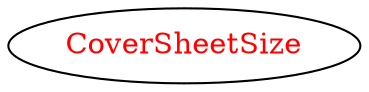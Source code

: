 digraph dependencyGraph {
 concentrate=true;
 ranksep="2.0";
 rankdir="LR"; 
 splines="ortho";
"CoverSheetSize" [fontcolor="red"];
}